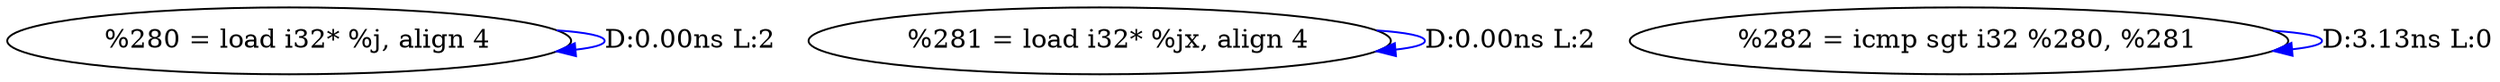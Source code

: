 digraph {
Node0x2d19f20[label="  %280 = load i32* %j, align 4"];
Node0x2d19f20 -> Node0x2d19f20[label="D:0.00ns L:2",color=blue];
Node0x2d1a000[label="  %281 = load i32* %jx, align 4"];
Node0x2d1a000 -> Node0x2d1a000[label="D:0.00ns L:2",color=blue];
Node0x2d1a0e0[label="  %282 = icmp sgt i32 %280, %281"];
Node0x2d1a0e0 -> Node0x2d1a0e0[label="D:3.13ns L:0",color=blue];
}
